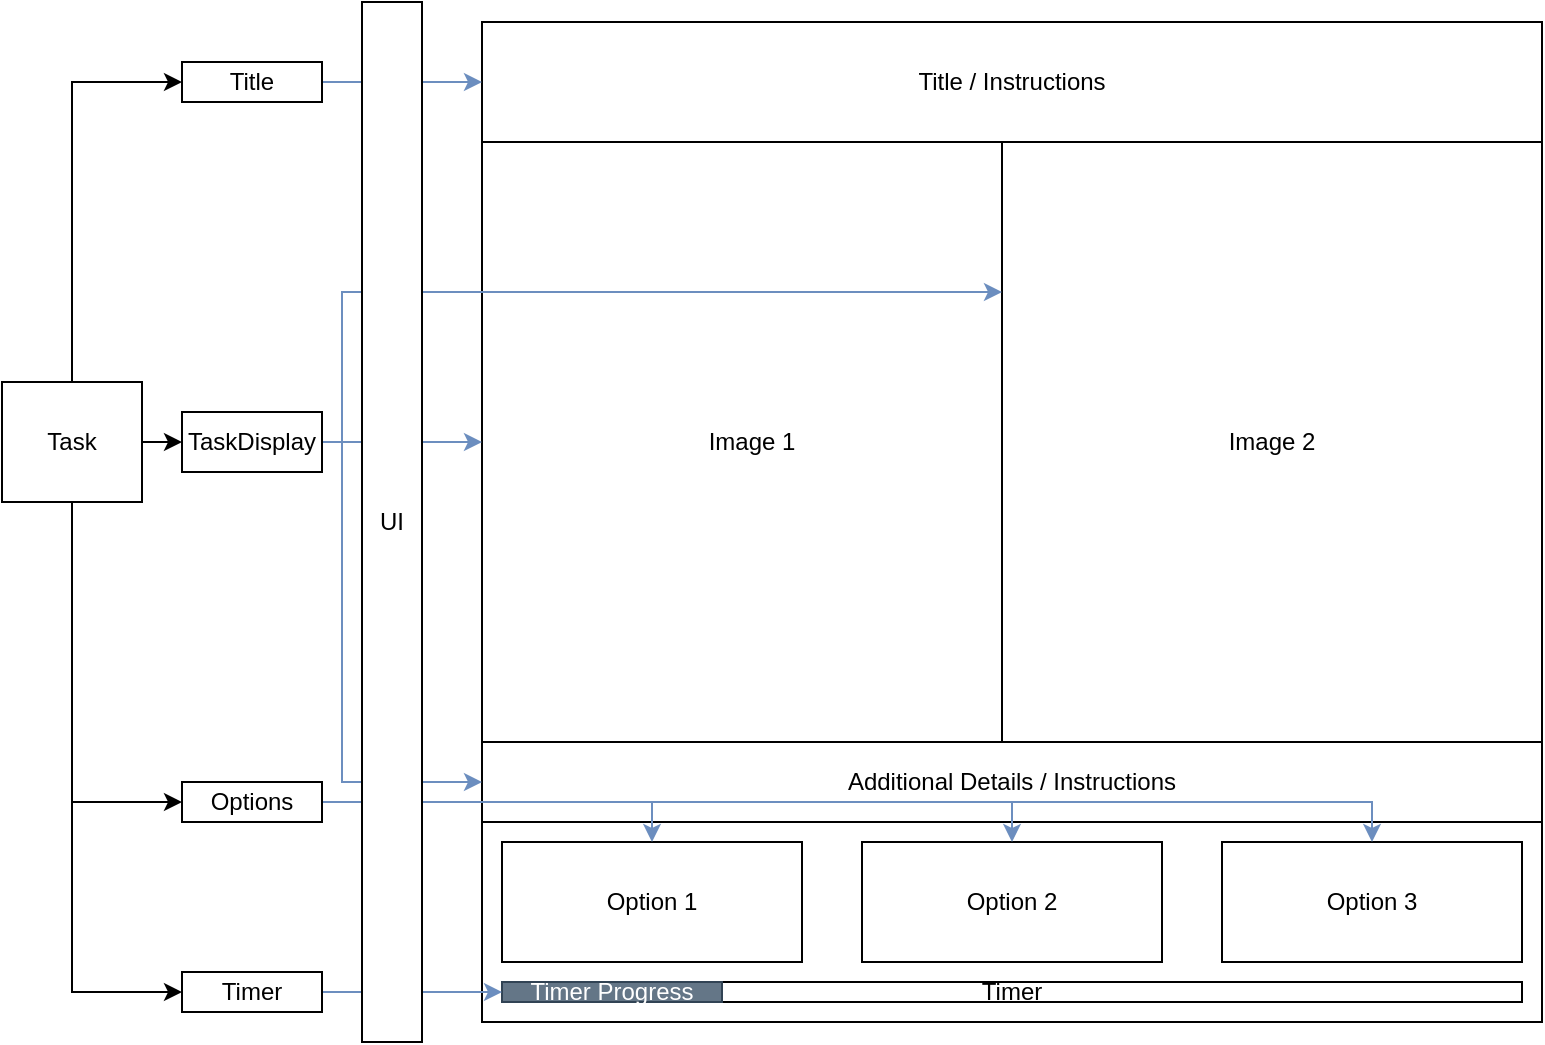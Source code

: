 <mxfile version="13.1.13" type="device"><diagram id="NaLDDKaWapj1ViGaShdG" name="Page-1"><mxGraphModel dx="1309" dy="938" grid="1" gridSize="10" guides="1" tooltips="1" connect="1" arrows="1" fold="1" page="1" pageScale="1" pageWidth="850" pageHeight="1100" math="0" shadow="0"><root><mxCell id="0"/><mxCell id="1" parent="0"/><mxCell id="_yV59Xc6k4ex-c5mC46J-1" value="" style="rounded=0;whiteSpace=wrap;html=1;" vertex="1" parent="1"><mxGeometry x="250" y="20" width="530" height="500" as="geometry"/></mxCell><mxCell id="_yV59Xc6k4ex-c5mC46J-2" value="Title / Instructions" style="rounded=0;whiteSpace=wrap;html=1;" vertex="1" parent="1"><mxGeometry x="250" y="20" width="530" height="60" as="geometry"/></mxCell><mxCell id="_yV59Xc6k4ex-c5mC46J-3" value="Image 1" style="rounded=0;whiteSpace=wrap;html=1;" vertex="1" parent="1"><mxGeometry x="250" y="80" width="270" height="300" as="geometry"/></mxCell><mxCell id="_yV59Xc6k4ex-c5mC46J-5" value="Image 2" style="rounded=0;whiteSpace=wrap;html=1;" vertex="1" parent="1"><mxGeometry x="510" y="80" width="270" height="300" as="geometry"/></mxCell><mxCell id="_yV59Xc6k4ex-c5mC46J-6" value="Additional Details / Instructions" style="rounded=0;whiteSpace=wrap;html=1;" vertex="1" parent="1"><mxGeometry x="250" y="380" width="530" height="40" as="geometry"/></mxCell><mxCell id="_yV59Xc6k4ex-c5mC46J-7" value="" style="rounded=0;whiteSpace=wrap;html=1;" vertex="1" parent="1"><mxGeometry x="260" y="430" width="150" height="60" as="geometry"/></mxCell><mxCell id="_yV59Xc6k4ex-c5mC46J-10" value="Option 1" style="rounded=0;whiteSpace=wrap;html=1;" vertex="1" parent="1"><mxGeometry x="260" y="430" width="150" height="60" as="geometry"/></mxCell><mxCell id="_yV59Xc6k4ex-c5mC46J-11" value="Option 3" style="rounded=0;whiteSpace=wrap;html=1;" vertex="1" parent="1"><mxGeometry x="620" y="430" width="150" height="60" as="geometry"/></mxCell><mxCell id="_yV59Xc6k4ex-c5mC46J-12" value="Option 2" style="rounded=0;whiteSpace=wrap;html=1;" vertex="1" parent="1"><mxGeometry x="440" y="430" width="150" height="60" as="geometry"/></mxCell><mxCell id="_yV59Xc6k4ex-c5mC46J-13" value="Timer" style="rounded=0;whiteSpace=wrap;html=1;" vertex="1" parent="1"><mxGeometry x="260" y="500" width="510" height="10" as="geometry"/></mxCell><mxCell id="_yV59Xc6k4ex-c5mC46J-14" value="Timer Progress" style="rounded=0;whiteSpace=wrap;html=1;fillColor=#647687;strokeColor=#314354;fontColor=#ffffff;" vertex="1" parent="1"><mxGeometry x="260" y="500" width="110" height="10" as="geometry"/></mxCell><mxCell id="_yV59Xc6k4ex-c5mC46J-21" style="edgeStyle=orthogonalEdgeStyle;rounded=0;orthogonalLoop=1;jettySize=auto;html=1;exitX=1;exitY=0.5;exitDx=0;exitDy=0;entryX=0;entryY=0.5;entryDx=0;entryDy=0;" edge="1" parent="1" source="_yV59Xc6k4ex-c5mC46J-15" target="_yV59Xc6k4ex-c5mC46J-18"><mxGeometry relative="1" as="geometry"/></mxCell><mxCell id="_yV59Xc6k4ex-c5mC46J-43" style="edgeStyle=orthogonalEdgeStyle;rounded=0;orthogonalLoop=1;jettySize=auto;html=1;exitX=0.5;exitY=0;exitDx=0;exitDy=0;entryX=0;entryY=0.5;entryDx=0;entryDy=0;" edge="1" parent="1" source="_yV59Xc6k4ex-c5mC46J-15" target="_yV59Xc6k4ex-c5mC46J-16"><mxGeometry relative="1" as="geometry"/></mxCell><mxCell id="_yV59Xc6k4ex-c5mC46J-45" style="edgeStyle=orthogonalEdgeStyle;rounded=0;orthogonalLoop=1;jettySize=auto;html=1;exitX=0.5;exitY=1;exitDx=0;exitDy=0;entryX=0;entryY=0.5;entryDx=0;entryDy=0;" edge="1" parent="1" source="_yV59Xc6k4ex-c5mC46J-15" target="_yV59Xc6k4ex-c5mC46J-33"><mxGeometry relative="1" as="geometry"/></mxCell><mxCell id="_yV59Xc6k4ex-c5mC46J-46" style="edgeStyle=orthogonalEdgeStyle;rounded=0;orthogonalLoop=1;jettySize=auto;html=1;exitX=0.5;exitY=1;exitDx=0;exitDy=0;entryX=0;entryY=0.5;entryDx=0;entryDy=0;" edge="1" parent="1" source="_yV59Xc6k4ex-c5mC46J-15" target="_yV59Xc6k4ex-c5mC46J-17"><mxGeometry relative="1" as="geometry"/></mxCell><mxCell id="_yV59Xc6k4ex-c5mC46J-15" value="&lt;div&gt;Task&lt;/div&gt;" style="rounded=0;whiteSpace=wrap;html=1;" vertex="1" parent="1"><mxGeometry x="10" y="200" width="70" height="60" as="geometry"/></mxCell><mxCell id="_yV59Xc6k4ex-c5mC46J-39" style="edgeStyle=orthogonalEdgeStyle;rounded=0;orthogonalLoop=1;jettySize=auto;html=1;exitX=1;exitY=0.5;exitDx=0;exitDy=0;entryX=0;entryY=0.5;entryDx=0;entryDy=0;fillColor=#dae8fc;strokeColor=#6c8ebf;" edge="1" parent="1" source="_yV59Xc6k4ex-c5mC46J-16" target="_yV59Xc6k4ex-c5mC46J-2"><mxGeometry relative="1" as="geometry"/></mxCell><mxCell id="_yV59Xc6k4ex-c5mC46J-16" value="Title" style="rounded=0;whiteSpace=wrap;html=1;" vertex="1" parent="1"><mxGeometry x="100" y="40" width="70" height="20" as="geometry"/></mxCell><mxCell id="_yV59Xc6k4ex-c5mC46J-30" style="edgeStyle=orthogonalEdgeStyle;rounded=0;orthogonalLoop=1;jettySize=auto;html=1;exitX=1;exitY=0.5;exitDx=0;exitDy=0;entryX=0.5;entryY=0;entryDx=0;entryDy=0;fillColor=#dae8fc;strokeColor=#6c8ebf;" edge="1" parent="1" source="_yV59Xc6k4ex-c5mC46J-17" target="_yV59Xc6k4ex-c5mC46J-12"><mxGeometry relative="1" as="geometry"/></mxCell><mxCell id="_yV59Xc6k4ex-c5mC46J-31" style="edgeStyle=orthogonalEdgeStyle;rounded=0;orthogonalLoop=1;jettySize=auto;html=1;exitX=1;exitY=0.5;exitDx=0;exitDy=0;entryX=0.5;entryY=0;entryDx=0;entryDy=0;fillColor=#dae8fc;strokeColor=#6c8ebf;" edge="1" parent="1" source="_yV59Xc6k4ex-c5mC46J-17" target="_yV59Xc6k4ex-c5mC46J-11"><mxGeometry relative="1" as="geometry"/></mxCell><mxCell id="_yV59Xc6k4ex-c5mC46J-42" style="edgeStyle=orthogonalEdgeStyle;rounded=0;orthogonalLoop=1;jettySize=auto;html=1;exitX=1;exitY=0.5;exitDx=0;exitDy=0;entryX=0.5;entryY=0;entryDx=0;entryDy=0;fillColor=#dae8fc;strokeColor=#6c8ebf;" edge="1" parent="1" source="_yV59Xc6k4ex-c5mC46J-17" target="_yV59Xc6k4ex-c5mC46J-10"><mxGeometry relative="1" as="geometry"/></mxCell><mxCell id="_yV59Xc6k4ex-c5mC46J-17" value="Options" style="rounded=0;whiteSpace=wrap;html=1;" vertex="1" parent="1"><mxGeometry x="100" y="400" width="70" height="20" as="geometry"/></mxCell><mxCell id="_yV59Xc6k4ex-c5mC46J-25" style="edgeStyle=orthogonalEdgeStyle;rounded=0;orthogonalLoop=1;jettySize=auto;html=1;exitX=1;exitY=0.5;exitDx=0;exitDy=0;entryX=0;entryY=0.5;entryDx=0;entryDy=0;fillColor=#dae8fc;strokeColor=#6c8ebf;" edge="1" parent="1" source="_yV59Xc6k4ex-c5mC46J-18" target="_yV59Xc6k4ex-c5mC46J-3"><mxGeometry relative="1" as="geometry"/></mxCell><mxCell id="_yV59Xc6k4ex-c5mC46J-27" style="edgeStyle=orthogonalEdgeStyle;rounded=0;orthogonalLoop=1;jettySize=auto;html=1;exitX=1;exitY=0.5;exitDx=0;exitDy=0;entryX=0;entryY=0.25;entryDx=0;entryDy=0;fillColor=#dae8fc;strokeColor=#6c8ebf;" edge="1" parent="1" source="_yV59Xc6k4ex-c5mC46J-18" target="_yV59Xc6k4ex-c5mC46J-5"><mxGeometry relative="1" as="geometry"><Array as="points"><mxPoint x="180" y="230"/><mxPoint x="180" y="155"/></Array></mxGeometry></mxCell><mxCell id="_yV59Xc6k4ex-c5mC46J-41" style="edgeStyle=orthogonalEdgeStyle;rounded=0;orthogonalLoop=1;jettySize=auto;html=1;exitX=1;exitY=0.5;exitDx=0;exitDy=0;entryX=0;entryY=0.5;entryDx=0;entryDy=0;fillColor=#dae8fc;strokeColor=#6c8ebf;" edge="1" parent="1" source="_yV59Xc6k4ex-c5mC46J-18" target="_yV59Xc6k4ex-c5mC46J-6"><mxGeometry relative="1" as="geometry"><Array as="points"><mxPoint x="180" y="230"/><mxPoint x="180" y="400"/></Array></mxGeometry></mxCell><mxCell id="_yV59Xc6k4ex-c5mC46J-18" value="TaskDisplay" style="rounded=0;whiteSpace=wrap;html=1;" vertex="1" parent="1"><mxGeometry x="100" y="215" width="70" height="30" as="geometry"/></mxCell><mxCell id="_yV59Xc6k4ex-c5mC46J-35" style="edgeStyle=orthogonalEdgeStyle;rounded=0;orthogonalLoop=1;jettySize=auto;html=1;exitX=1;exitY=0.5;exitDx=0;exitDy=0;entryX=0;entryY=0.5;entryDx=0;entryDy=0;fillColor=#dae8fc;strokeColor=#6c8ebf;" edge="1" parent="1" source="_yV59Xc6k4ex-c5mC46J-33" target="_yV59Xc6k4ex-c5mC46J-14"><mxGeometry relative="1" as="geometry"/></mxCell><mxCell id="_yV59Xc6k4ex-c5mC46J-33" value="Timer" style="rounded=0;whiteSpace=wrap;html=1;" vertex="1" parent="1"><mxGeometry x="100" y="495" width="70" height="20" as="geometry"/></mxCell><mxCell id="_yV59Xc6k4ex-c5mC46J-44" value="UI" style="rounded=0;whiteSpace=wrap;html=1;" vertex="1" parent="1"><mxGeometry x="190" y="10" width="30" height="520" as="geometry"/></mxCell></root></mxGraphModel></diagram></mxfile>
